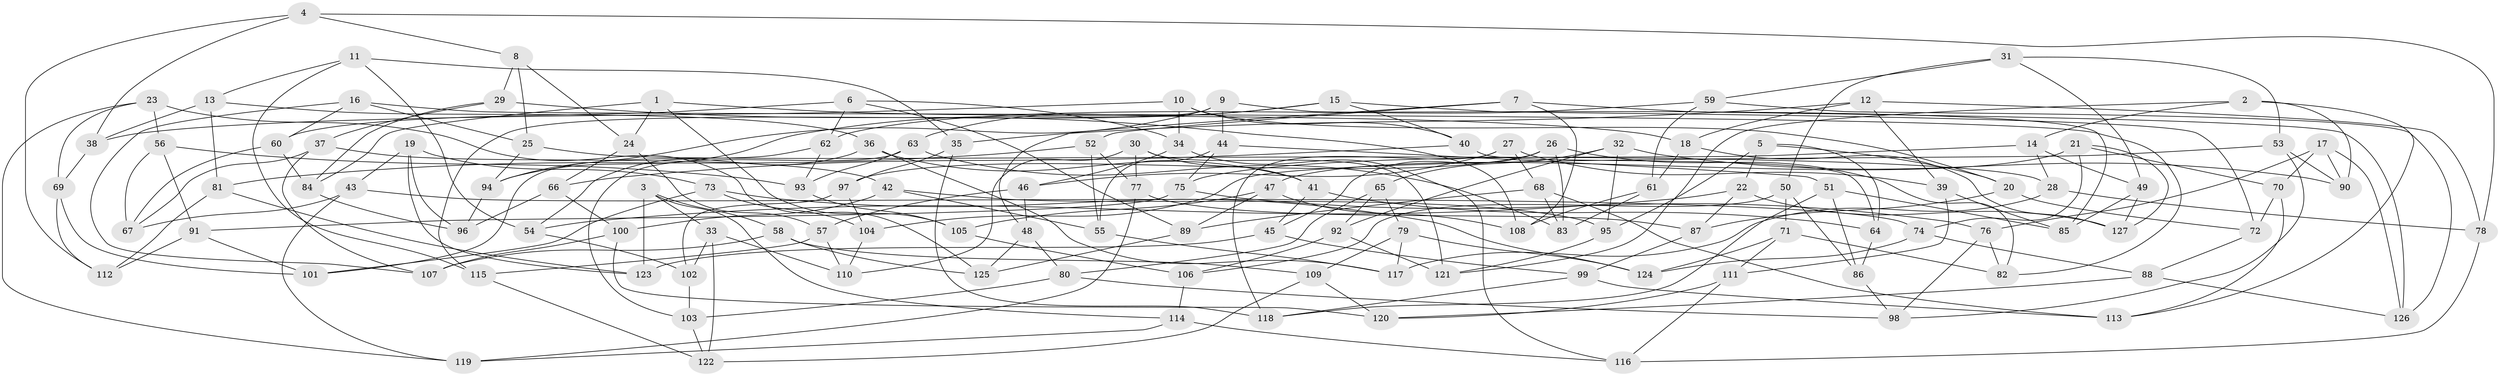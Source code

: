 // Generated by graph-tools (version 1.1) at 2025/37/03/09/25 02:37:48]
// undirected, 127 vertices, 254 edges
graph export_dot {
graph [start="1"]
  node [color=gray90,style=filled];
  1;
  2;
  3;
  4;
  5;
  6;
  7;
  8;
  9;
  10;
  11;
  12;
  13;
  14;
  15;
  16;
  17;
  18;
  19;
  20;
  21;
  22;
  23;
  24;
  25;
  26;
  27;
  28;
  29;
  30;
  31;
  32;
  33;
  34;
  35;
  36;
  37;
  38;
  39;
  40;
  41;
  42;
  43;
  44;
  45;
  46;
  47;
  48;
  49;
  50;
  51;
  52;
  53;
  54;
  55;
  56;
  57;
  58;
  59;
  60;
  61;
  62;
  63;
  64;
  65;
  66;
  67;
  68;
  69;
  70;
  71;
  72;
  73;
  74;
  75;
  76;
  77;
  78;
  79;
  80;
  81;
  82;
  83;
  84;
  85;
  86;
  87;
  88;
  89;
  90;
  91;
  92;
  93;
  94;
  95;
  96;
  97;
  98;
  99;
  100;
  101;
  102;
  103;
  104;
  105;
  106;
  107;
  108;
  109;
  110;
  111;
  112;
  113;
  114;
  115;
  116;
  117;
  118;
  119;
  120;
  121;
  122;
  123;
  124;
  125;
  126;
  127;
  1 -- 105;
  1 -- 24;
  1 -- 18;
  1 -- 84;
  2 -- 90;
  2 -- 121;
  2 -- 113;
  2 -- 14;
  3 -- 114;
  3 -- 58;
  3 -- 33;
  3 -- 123;
  4 -- 38;
  4 -- 78;
  4 -- 112;
  4 -- 8;
  5 -- 22;
  5 -- 95;
  5 -- 64;
  5 -- 20;
  6 -- 89;
  6 -- 62;
  6 -- 60;
  6 -- 34;
  7 -- 48;
  7 -- 108;
  7 -- 126;
  7 -- 52;
  8 -- 29;
  8 -- 25;
  8 -- 24;
  9 -- 85;
  9 -- 44;
  9 -- 94;
  9 -- 115;
  10 -- 20;
  10 -- 40;
  10 -- 38;
  10 -- 34;
  11 -- 35;
  11 -- 13;
  11 -- 54;
  11 -- 115;
  12 -- 35;
  12 -- 39;
  12 -- 78;
  12 -- 18;
  13 -- 36;
  13 -- 38;
  13 -- 81;
  14 -- 75;
  14 -- 28;
  14 -- 49;
  15 -- 72;
  15 -- 40;
  15 -- 94;
  15 -- 63;
  16 -- 107;
  16 -- 60;
  16 -- 25;
  16 -- 82;
  17 -- 126;
  17 -- 76;
  17 -- 70;
  17 -- 90;
  18 -- 61;
  18 -- 127;
  19 -- 73;
  19 -- 123;
  19 -- 96;
  19 -- 43;
  20 -- 72;
  20 -- 87;
  21 -- 127;
  21 -- 74;
  21 -- 70;
  21 -- 47;
  22 -- 127;
  22 -- 87;
  22 -- 54;
  23 -- 69;
  23 -- 125;
  23 -- 56;
  23 -- 119;
  24 -- 57;
  24 -- 66;
  25 -- 94;
  25 -- 28;
  26 -- 83;
  26 -- 97;
  26 -- 82;
  26 -- 45;
  27 -- 39;
  27 -- 68;
  27 -- 118;
  27 -- 46;
  28 -- 117;
  28 -- 78;
  29 -- 108;
  29 -- 84;
  29 -- 37;
  30 -- 110;
  30 -- 77;
  30 -- 121;
  30 -- 41;
  31 -- 50;
  31 -- 59;
  31 -- 49;
  31 -- 53;
  32 -- 95;
  32 -- 92;
  32 -- 65;
  32 -- 90;
  33 -- 102;
  33 -- 122;
  33 -- 110;
  34 -- 46;
  34 -- 116;
  35 -- 118;
  35 -- 97;
  36 -- 41;
  36 -- 54;
  36 -- 117;
  37 -- 107;
  37 -- 67;
  37 -- 42;
  38 -- 69;
  39 -- 85;
  39 -- 111;
  40 -- 64;
  40 -- 66;
  41 -- 45;
  41 -- 64;
  42 -- 100;
  42 -- 95;
  42 -- 55;
  43 -- 67;
  43 -- 74;
  43 -- 119;
  44 -- 51;
  44 -- 55;
  44 -- 75;
  45 -- 123;
  45 -- 99;
  46 -- 48;
  46 -- 57;
  47 -- 89;
  47 -- 108;
  47 -- 105;
  48 -- 80;
  48 -- 125;
  49 -- 127;
  49 -- 85;
  50 -- 71;
  50 -- 106;
  50 -- 86;
  51 -- 118;
  51 -- 86;
  51 -- 85;
  52 -- 55;
  52 -- 77;
  52 -- 81;
  53 -- 90;
  53 -- 104;
  53 -- 98;
  54 -- 102;
  55 -- 117;
  56 -- 67;
  56 -- 93;
  56 -- 91;
  57 -- 110;
  57 -- 115;
  58 -- 125;
  58 -- 107;
  58 -- 109;
  59 -- 62;
  59 -- 126;
  59 -- 61;
  60 -- 84;
  60 -- 67;
  61 -- 83;
  61 -- 108;
  62 -- 93;
  62 -- 101;
  63 -- 83;
  63 -- 103;
  63 -- 93;
  64 -- 86;
  65 -- 79;
  65 -- 80;
  65 -- 92;
  66 -- 96;
  66 -- 100;
  68 -- 113;
  68 -- 89;
  68 -- 83;
  69 -- 101;
  69 -- 112;
  70 -- 113;
  70 -- 72;
  71 -- 124;
  71 -- 82;
  71 -- 111;
  72 -- 88;
  73 -- 101;
  73 -- 104;
  73 -- 124;
  74 -- 124;
  74 -- 88;
  75 -- 91;
  75 -- 76;
  76 -- 82;
  76 -- 98;
  77 -- 119;
  77 -- 87;
  78 -- 116;
  79 -- 124;
  79 -- 109;
  79 -- 117;
  80 -- 98;
  80 -- 103;
  81 -- 112;
  81 -- 123;
  84 -- 96;
  86 -- 98;
  87 -- 99;
  88 -- 126;
  88 -- 120;
  89 -- 125;
  91 -- 112;
  91 -- 101;
  92 -- 121;
  92 -- 106;
  93 -- 105;
  94 -- 96;
  95 -- 121;
  97 -- 102;
  97 -- 104;
  99 -- 113;
  99 -- 118;
  100 -- 120;
  100 -- 107;
  102 -- 103;
  103 -- 122;
  104 -- 110;
  105 -- 106;
  106 -- 114;
  109 -- 120;
  109 -- 122;
  111 -- 120;
  111 -- 116;
  114 -- 119;
  114 -- 116;
  115 -- 122;
}
